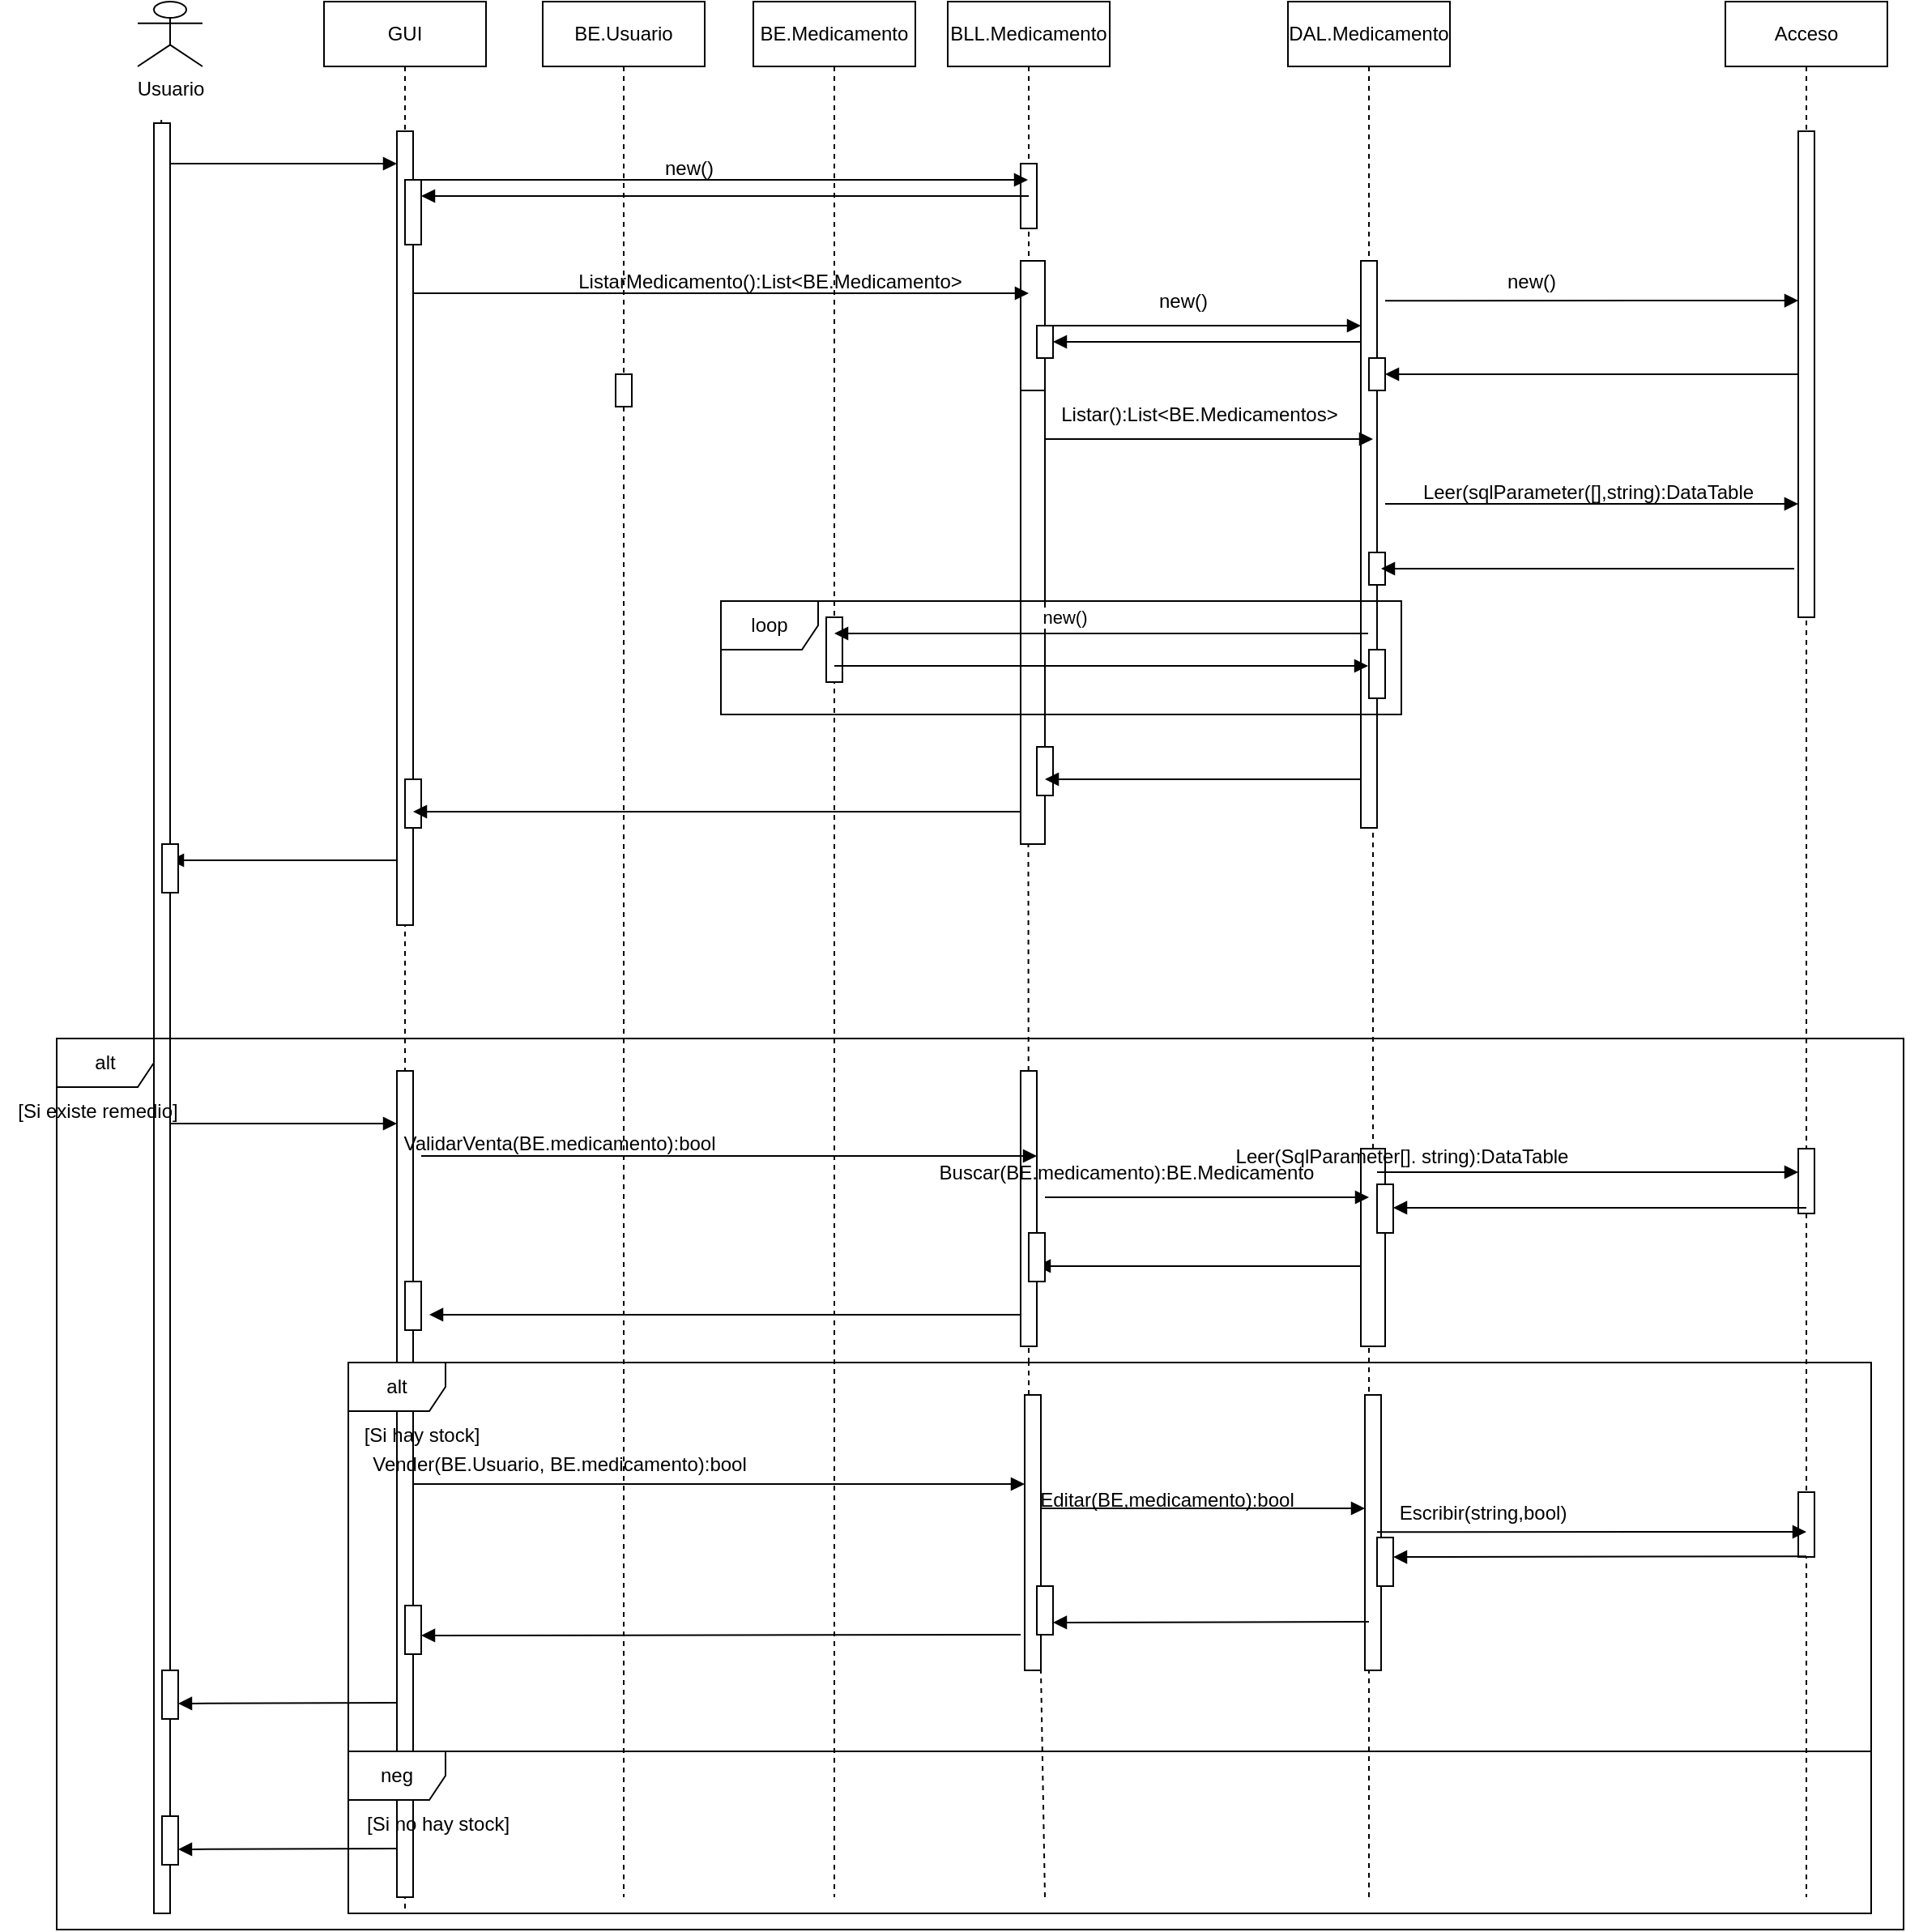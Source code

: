 <mxfile version="21.5.1" type="github">
  <diagram name="Page-1" id="2YBvvXClWsGukQMizWep">
    <mxGraphModel dx="1120" dy="522" grid="1" gridSize="10" guides="1" tooltips="1" connect="1" arrows="1" fold="1" page="1" pageScale="1" pageWidth="850" pageHeight="1100" math="0" shadow="0">
      <root>
        <mxCell id="0" />
        <mxCell id="1" parent="0" />
        <mxCell id="_Lcph79OAWCB3DBtrbPI-2" value="GUI" style="shape=umlLifeline;perimeter=lifelinePerimeter;whiteSpace=wrap;html=1;container=0;dropTarget=0;collapsible=0;recursiveResize=0;outlineConnect=0;portConstraint=eastwest;newEdgeStyle={&quot;edgeStyle&quot;:&quot;elbowEdgeStyle&quot;,&quot;elbow&quot;:&quot;vertical&quot;,&quot;curved&quot;:0,&quot;rounded&quot;:0};" vertex="1" parent="1">
          <mxGeometry x="375" y="40" width="100" height="1180" as="geometry" />
        </mxCell>
        <mxCell id="_Lcph79OAWCB3DBtrbPI-3" value="" style="html=1;points=[];perimeter=orthogonalPerimeter;outlineConnect=0;targetShapes=umlLifeline;portConstraint=eastwest;newEdgeStyle={&quot;edgeStyle&quot;:&quot;elbowEdgeStyle&quot;,&quot;elbow&quot;:&quot;vertical&quot;,&quot;curved&quot;:0,&quot;rounded&quot;:0};" vertex="1" parent="_Lcph79OAWCB3DBtrbPI-2">
          <mxGeometry x="45" y="80" width="10" height="490" as="geometry" />
        </mxCell>
        <mxCell id="_Lcph79OAWCB3DBtrbPI-26" value="" style="html=1;points=[];perimeter=orthogonalPerimeter;outlineConnect=0;targetShapes=umlLifeline;portConstraint=eastwest;newEdgeStyle={&quot;edgeStyle&quot;:&quot;elbowEdgeStyle&quot;,&quot;elbow&quot;:&quot;vertical&quot;,&quot;curved&quot;:0,&quot;rounded&quot;:0};" vertex="1" parent="_Lcph79OAWCB3DBtrbPI-2">
          <mxGeometry x="50" y="110" width="10" height="40" as="geometry" />
        </mxCell>
        <mxCell id="_Lcph79OAWCB3DBtrbPI-74" value="" style="html=1;points=[];perimeter=orthogonalPerimeter;outlineConnect=0;targetShapes=umlLifeline;portConstraint=eastwest;newEdgeStyle={&quot;edgeStyle&quot;:&quot;elbowEdgeStyle&quot;,&quot;elbow&quot;:&quot;vertical&quot;,&quot;curved&quot;:0,&quot;rounded&quot;:0};" vertex="1" parent="_Lcph79OAWCB3DBtrbPI-2">
          <mxGeometry x="50" y="480" width="10" height="30" as="geometry" />
        </mxCell>
        <mxCell id="_Lcph79OAWCB3DBtrbPI-4" value="BE.Usuario" style="shape=umlLifeline;perimeter=lifelinePerimeter;whiteSpace=wrap;html=1;container=0;dropTarget=0;collapsible=0;recursiveResize=0;outlineConnect=0;portConstraint=eastwest;newEdgeStyle={&quot;edgeStyle&quot;:&quot;elbowEdgeStyle&quot;,&quot;elbow&quot;:&quot;vertical&quot;,&quot;curved&quot;:0,&quot;rounded&quot;:0};" vertex="1" parent="1">
          <mxGeometry x="510" y="40" width="100" height="1170" as="geometry" />
        </mxCell>
        <mxCell id="_Lcph79OAWCB3DBtrbPI-5" value="" style="html=1;points=[];perimeter=orthogonalPerimeter;outlineConnect=0;targetShapes=umlLifeline;portConstraint=eastwest;newEdgeStyle={&quot;edgeStyle&quot;:&quot;elbowEdgeStyle&quot;,&quot;elbow&quot;:&quot;vertical&quot;,&quot;curved&quot;:0,&quot;rounded&quot;:0};" vertex="1" parent="_Lcph79OAWCB3DBtrbPI-4">
          <mxGeometry x="45" y="230" width="10" height="20" as="geometry" />
        </mxCell>
        <mxCell id="_Lcph79OAWCB3DBtrbPI-6" value="BE.Medicamento" style="shape=umlLifeline;perimeter=lifelinePerimeter;whiteSpace=wrap;html=1;container=0;dropTarget=0;collapsible=0;recursiveResize=0;outlineConnect=0;portConstraint=eastwest;newEdgeStyle={&quot;edgeStyle&quot;:&quot;elbowEdgeStyle&quot;,&quot;elbow&quot;:&quot;vertical&quot;,&quot;curved&quot;:0,&quot;rounded&quot;:0};" vertex="1" parent="1">
          <mxGeometry x="640" y="40" width="100" height="1170" as="geometry" />
        </mxCell>
        <mxCell id="_Lcph79OAWCB3DBtrbPI-7" value="" style="html=1;points=[];perimeter=orthogonalPerimeter;outlineConnect=0;targetShapes=umlLifeline;portConstraint=eastwest;newEdgeStyle={&quot;edgeStyle&quot;:&quot;elbowEdgeStyle&quot;,&quot;elbow&quot;:&quot;vertical&quot;,&quot;curved&quot;:0,&quot;rounded&quot;:0};" vertex="1" parent="_Lcph79OAWCB3DBtrbPI-6">
          <mxGeometry x="45" y="380" width="10" height="40" as="geometry" />
        </mxCell>
        <mxCell id="_Lcph79OAWCB3DBtrbPI-8" value="BLL.Medicamento" style="shape=umlLifeline;perimeter=lifelinePerimeter;whiteSpace=wrap;html=1;container=0;dropTarget=0;collapsible=0;recursiveResize=0;outlineConnect=0;portConstraint=eastwest;newEdgeStyle={&quot;edgeStyle&quot;:&quot;elbowEdgeStyle&quot;,&quot;elbow&quot;:&quot;vertical&quot;,&quot;curved&quot;:0,&quot;rounded&quot;:0};" vertex="1" parent="1">
          <mxGeometry x="760" y="40" width="100" height="520" as="geometry" />
        </mxCell>
        <mxCell id="_Lcph79OAWCB3DBtrbPI-9" value="" style="html=1;points=[];perimeter=orthogonalPerimeter;outlineConnect=0;targetShapes=umlLifeline;portConstraint=eastwest;newEdgeStyle={&quot;edgeStyle&quot;:&quot;elbowEdgeStyle&quot;,&quot;elbow&quot;:&quot;vertical&quot;,&quot;curved&quot;:0,&quot;rounded&quot;:0};" vertex="1" parent="_Lcph79OAWCB3DBtrbPI-8">
          <mxGeometry x="45" y="100" width="10" height="40" as="geometry" />
        </mxCell>
        <mxCell id="_Lcph79OAWCB3DBtrbPI-28" value="" style="html=1;points=[];perimeter=orthogonalPerimeter;outlineConnect=0;targetShapes=umlLifeline;portConstraint=eastwest;newEdgeStyle={&quot;edgeStyle&quot;:&quot;elbowEdgeStyle&quot;,&quot;elbow&quot;:&quot;vertical&quot;,&quot;curved&quot;:0,&quot;rounded&quot;:0};" vertex="1" parent="_Lcph79OAWCB3DBtrbPI-8">
          <mxGeometry x="45" y="160" width="15" height="80" as="geometry" />
        </mxCell>
        <mxCell id="_Lcph79OAWCB3DBtrbPI-35" value="" style="html=1;points=[];perimeter=orthogonalPerimeter;outlineConnect=0;targetShapes=umlLifeline;portConstraint=eastwest;newEdgeStyle={&quot;edgeStyle&quot;:&quot;elbowEdgeStyle&quot;,&quot;elbow&quot;:&quot;vertical&quot;,&quot;curved&quot;:0,&quot;rounded&quot;:0};" vertex="1" parent="_Lcph79OAWCB3DBtrbPI-8">
          <mxGeometry x="55" y="200" width="10" height="20" as="geometry" />
        </mxCell>
        <mxCell id="_Lcph79OAWCB3DBtrbPI-41" value="" style="html=1;points=[];perimeter=orthogonalPerimeter;outlineConnect=0;targetShapes=umlLifeline;portConstraint=eastwest;newEdgeStyle={&quot;edgeStyle&quot;:&quot;elbowEdgeStyle&quot;,&quot;elbow&quot;:&quot;vertical&quot;,&quot;curved&quot;:0,&quot;rounded&quot;:0};" vertex="1" parent="_Lcph79OAWCB3DBtrbPI-8">
          <mxGeometry x="45" y="240" width="15" height="280" as="geometry" />
        </mxCell>
        <mxCell id="_Lcph79OAWCB3DBtrbPI-68" value="" style="html=1;points=[];perimeter=orthogonalPerimeter;outlineConnect=0;targetShapes=umlLifeline;portConstraint=eastwest;newEdgeStyle={&quot;edgeStyle&quot;:&quot;elbowEdgeStyle&quot;,&quot;elbow&quot;:&quot;vertical&quot;,&quot;curved&quot;:0,&quot;rounded&quot;:0};" vertex="1" parent="_Lcph79OAWCB3DBtrbPI-8">
          <mxGeometry x="55" y="460" width="10" height="30" as="geometry" />
        </mxCell>
        <mxCell id="_Lcph79OAWCB3DBtrbPI-10" value="Usuario&lt;br&gt;" style="shape=umlActor;verticalLabelPosition=bottom;verticalAlign=top;html=1;outlineConnect=0;" vertex="1" parent="1">
          <mxGeometry x="260" y="40" width="40" height="40" as="geometry" />
        </mxCell>
        <mxCell id="_Lcph79OAWCB3DBtrbPI-12" value="" style="html=1;verticalAlign=bottom;endArrow=block;edgeStyle=elbowEdgeStyle;elbow=vertical;curved=0;rounded=0;" edge="1" parent="1">
          <mxGeometry relative="1" as="geometry">
            <mxPoint x="280" y="140" as="sourcePoint" />
            <Array as="points" />
            <mxPoint x="420" y="140" as="targetPoint" />
          </mxGeometry>
        </mxCell>
        <mxCell id="_Lcph79OAWCB3DBtrbPI-19" value="" style="endArrow=none;dashed=1;html=1;rounded=0;" edge="1" parent="1">
          <mxGeometry width="50" height="50" relative="1" as="geometry">
            <mxPoint x="275" y="1100" as="sourcePoint" />
            <mxPoint x="274.58" y="110" as="targetPoint" />
          </mxGeometry>
        </mxCell>
        <mxCell id="_Lcph79OAWCB3DBtrbPI-20" value="DAL.Medicamento" style="shape=umlLifeline;perimeter=lifelinePerimeter;whiteSpace=wrap;html=1;container=0;dropTarget=0;collapsible=0;recursiveResize=0;outlineConnect=0;portConstraint=eastwest;newEdgeStyle={&quot;edgeStyle&quot;:&quot;elbowEdgeStyle&quot;,&quot;elbow&quot;:&quot;vertical&quot;,&quot;curved&quot;:0,&quot;rounded&quot;:0};" vertex="1" parent="1">
          <mxGeometry x="970" y="40" width="100" height="510" as="geometry" />
        </mxCell>
        <mxCell id="_Lcph79OAWCB3DBtrbPI-21" value="" style="html=1;points=[];perimeter=orthogonalPerimeter;outlineConnect=0;targetShapes=umlLifeline;portConstraint=eastwest;newEdgeStyle={&quot;edgeStyle&quot;:&quot;elbowEdgeStyle&quot;,&quot;elbow&quot;:&quot;vertical&quot;,&quot;curved&quot;:0,&quot;rounded&quot;:0};" vertex="1" parent="_Lcph79OAWCB3DBtrbPI-20">
          <mxGeometry x="45" y="160" width="10" height="350" as="geometry" />
        </mxCell>
        <mxCell id="_Lcph79OAWCB3DBtrbPI-50" value="" style="html=1;points=[];perimeter=orthogonalPerimeter;outlineConnect=0;targetShapes=umlLifeline;portConstraint=eastwest;newEdgeStyle={&quot;edgeStyle&quot;:&quot;elbowEdgeStyle&quot;,&quot;elbow&quot;:&quot;vertical&quot;,&quot;curved&quot;:0,&quot;rounded&quot;:0};" vertex="1" parent="_Lcph79OAWCB3DBtrbPI-20">
          <mxGeometry x="50" y="220" width="10" height="20" as="geometry" />
        </mxCell>
        <mxCell id="_Lcph79OAWCB3DBtrbPI-57" value="" style="html=1;points=[];perimeter=orthogonalPerimeter;outlineConnect=0;targetShapes=umlLifeline;portConstraint=eastwest;newEdgeStyle={&quot;edgeStyle&quot;:&quot;elbowEdgeStyle&quot;,&quot;elbow&quot;:&quot;vertical&quot;,&quot;curved&quot;:0,&quot;rounded&quot;:0};" vertex="1" parent="_Lcph79OAWCB3DBtrbPI-20">
          <mxGeometry x="50" y="340" width="10" height="20" as="geometry" />
        </mxCell>
        <mxCell id="_Lcph79OAWCB3DBtrbPI-59" value="" style="html=1;points=[];perimeter=orthogonalPerimeter;outlineConnect=0;targetShapes=umlLifeline;portConstraint=eastwest;newEdgeStyle={&quot;edgeStyle&quot;:&quot;elbowEdgeStyle&quot;,&quot;elbow&quot;:&quot;vertical&quot;,&quot;curved&quot;:0,&quot;rounded&quot;:0};" vertex="1" parent="_Lcph79OAWCB3DBtrbPI-20">
          <mxGeometry x="50" y="400" width="10" height="30" as="geometry" />
        </mxCell>
        <mxCell id="_Lcph79OAWCB3DBtrbPI-22" value="Acceso" style="shape=umlLifeline;perimeter=lifelinePerimeter;whiteSpace=wrap;html=1;container=0;dropTarget=0;collapsible=0;recursiveResize=0;outlineConnect=0;portConstraint=eastwest;newEdgeStyle={&quot;edgeStyle&quot;:&quot;elbowEdgeStyle&quot;,&quot;elbow&quot;:&quot;vertical&quot;,&quot;curved&quot;:0,&quot;rounded&quot;:0};" vertex="1" parent="1">
          <mxGeometry x="1240" y="40" width="100" height="1170" as="geometry" />
        </mxCell>
        <mxCell id="_Lcph79OAWCB3DBtrbPI-23" value="" style="html=1;points=[];perimeter=orthogonalPerimeter;outlineConnect=0;targetShapes=umlLifeline;portConstraint=eastwest;newEdgeStyle={&quot;edgeStyle&quot;:&quot;elbowEdgeStyle&quot;,&quot;elbow&quot;:&quot;vertical&quot;,&quot;curved&quot;:0,&quot;rounded&quot;:0};" vertex="1" parent="_Lcph79OAWCB3DBtrbPI-22">
          <mxGeometry x="45" y="80" width="10" height="300" as="geometry" />
        </mxCell>
        <mxCell id="_Lcph79OAWCB3DBtrbPI-130" value="" style="html=1;points=[];perimeter=orthogonalPerimeter;outlineConnect=0;targetShapes=umlLifeline;portConstraint=eastwest;newEdgeStyle={&quot;edgeStyle&quot;:&quot;elbowEdgeStyle&quot;,&quot;elbow&quot;:&quot;vertical&quot;,&quot;curved&quot;:0,&quot;rounded&quot;:0};" vertex="1" parent="_Lcph79OAWCB3DBtrbPI-22">
          <mxGeometry x="45" y="708" width="10" height="40" as="geometry" />
        </mxCell>
        <mxCell id="_Lcph79OAWCB3DBtrbPI-153" value="" style="html=1;points=[];perimeter=orthogonalPerimeter;outlineConnect=0;targetShapes=umlLifeline;portConstraint=eastwest;newEdgeStyle={&quot;edgeStyle&quot;:&quot;elbowEdgeStyle&quot;,&quot;elbow&quot;:&quot;vertical&quot;,&quot;curved&quot;:0,&quot;rounded&quot;:0};" vertex="1" parent="_Lcph79OAWCB3DBtrbPI-22">
          <mxGeometry x="45" y="920" width="10" height="40" as="geometry" />
        </mxCell>
        <mxCell id="_Lcph79OAWCB3DBtrbPI-24" value="" style="html=1;verticalAlign=bottom;endArrow=block;edgeStyle=elbowEdgeStyle;elbow=vertical;curved=0;rounded=0;" edge="1" parent="1" target="_Lcph79OAWCB3DBtrbPI-8">
          <mxGeometry relative="1" as="geometry">
            <mxPoint x="430" y="150" as="sourcePoint" />
            <Array as="points" />
            <mxPoint x="570" y="150" as="targetPoint" />
          </mxGeometry>
        </mxCell>
        <mxCell id="_Lcph79OAWCB3DBtrbPI-25" value="" style="html=1;verticalAlign=bottom;endArrow=block;edgeStyle=elbowEdgeStyle;elbow=vertical;curved=0;rounded=0;" edge="1" parent="1" target="_Lcph79OAWCB3DBtrbPI-26">
          <mxGeometry relative="1" as="geometry">
            <mxPoint x="440" y="160" as="sourcePoint" />
            <Array as="points">
              <mxPoint x="810" y="160" />
            </Array>
            <mxPoint x="440" y="160" as="targetPoint" />
          </mxGeometry>
        </mxCell>
        <mxCell id="_Lcph79OAWCB3DBtrbPI-27" value="new()" style="text;html=1;align=center;verticalAlign=middle;resizable=0;points=[];autosize=1;strokeColor=none;fillColor=none;" vertex="1" parent="1">
          <mxGeometry x="575" y="128" width="50" height="30" as="geometry" />
        </mxCell>
        <mxCell id="_Lcph79OAWCB3DBtrbPI-30" value="" style="html=1;verticalAlign=bottom;endArrow=block;edgeStyle=elbowEdgeStyle;elbow=vertical;curved=0;rounded=0;" edge="1" parent="1">
          <mxGeometry relative="1" as="geometry">
            <mxPoint x="430" y="220" as="sourcePoint" />
            <Array as="points" />
            <mxPoint x="810" y="220" as="targetPoint" />
          </mxGeometry>
        </mxCell>
        <mxCell id="_Lcph79OAWCB3DBtrbPI-31" value="ListarMedicamento():List&amp;lt;BE.Medicamento&amp;gt;" style="text;html=1;align=center;verticalAlign=middle;resizable=0;points=[];autosize=1;strokeColor=none;fillColor=none;" vertex="1" parent="1">
          <mxGeometry x="520" y="198" width="260" height="30" as="geometry" />
        </mxCell>
        <mxCell id="_Lcph79OAWCB3DBtrbPI-33" value="" style="html=1;verticalAlign=bottom;endArrow=block;edgeStyle=elbowEdgeStyle;elbow=vertical;curved=0;rounded=0;" edge="1" parent="1" source="_Lcph79OAWCB3DBtrbPI-28" target="_Lcph79OAWCB3DBtrbPI-21">
          <mxGeometry relative="1" as="geometry">
            <mxPoint x="820" y="220" as="sourcePoint" />
            <Array as="points" />
            <mxPoint x="930" y="220" as="targetPoint" />
          </mxGeometry>
        </mxCell>
        <mxCell id="_Lcph79OAWCB3DBtrbPI-34" value="new()" style="text;html=1;align=center;verticalAlign=middle;resizable=0;points=[];autosize=1;strokeColor=none;fillColor=none;" vertex="1" parent="1">
          <mxGeometry x="880" y="210" width="50" height="30" as="geometry" />
        </mxCell>
        <mxCell id="_Lcph79OAWCB3DBtrbPI-40" value="" style="html=1;verticalAlign=bottom;endArrow=block;edgeStyle=elbowEdgeStyle;elbow=vertical;curved=0;rounded=0;" edge="1" parent="1" source="_Lcph79OAWCB3DBtrbPI-21" target="_Lcph79OAWCB3DBtrbPI-35">
          <mxGeometry relative="1" as="geometry">
            <mxPoint x="910" y="250" as="sourcePoint" />
            <Array as="points">
              <mxPoint x="940" y="250" />
            </Array>
            <mxPoint x="830" y="250" as="targetPoint" />
          </mxGeometry>
        </mxCell>
        <mxCell id="_Lcph79OAWCB3DBtrbPI-45" value="" style="html=1;verticalAlign=bottom;endArrow=block;edgeStyle=elbowEdgeStyle;elbow=vertical;curved=0;rounded=0;entryX=0.5;entryY=0.765;entryDx=0;entryDy=0;entryPerimeter=0;" edge="1" parent="1">
          <mxGeometry relative="1" as="geometry">
            <mxPoint x="820" y="310" as="sourcePoint" />
            <Array as="points" />
            <mxPoint x="1022.5" y="310.05" as="targetPoint" />
          </mxGeometry>
        </mxCell>
        <mxCell id="_Lcph79OAWCB3DBtrbPI-46" value="Listar():List&amp;lt;BE.Medicamentos&amp;gt;" style="text;html=1;align=center;verticalAlign=middle;resizable=0;points=[];autosize=1;strokeColor=none;fillColor=none;" vertex="1" parent="1">
          <mxGeometry x="820" y="280" width="190" height="30" as="geometry" />
        </mxCell>
        <mxCell id="_Lcph79OAWCB3DBtrbPI-47" value="" style="html=1;verticalAlign=bottom;endArrow=block;edgeStyle=elbowEdgeStyle;elbow=vertical;curved=0;rounded=0;" edge="1" parent="1" target="_Lcph79OAWCB3DBtrbPI-23">
          <mxGeometry relative="1" as="geometry">
            <mxPoint x="1030" y="224.58" as="sourcePoint" />
            <Array as="points" />
            <mxPoint x="1225" y="224.58" as="targetPoint" />
          </mxGeometry>
        </mxCell>
        <mxCell id="_Lcph79OAWCB3DBtrbPI-48" value="new()" style="text;html=1;align=center;verticalAlign=middle;resizable=0;points=[];autosize=1;strokeColor=none;fillColor=none;" vertex="1" parent="1">
          <mxGeometry x="1095" y="198" width="50" height="30" as="geometry" />
        </mxCell>
        <mxCell id="_Lcph79OAWCB3DBtrbPI-49" value="" style="html=1;verticalAlign=bottom;endArrow=block;edgeStyle=elbowEdgeStyle;elbow=vertical;curved=0;rounded=0;" edge="1" parent="1" source="_Lcph79OAWCB3DBtrbPI-23" target="_Lcph79OAWCB3DBtrbPI-50">
          <mxGeometry relative="1" as="geometry">
            <mxPoint x="1215" y="270" as="sourcePoint" />
            <Array as="points" />
            <mxPoint x="1020" y="270" as="targetPoint" />
          </mxGeometry>
        </mxCell>
        <mxCell id="_Lcph79OAWCB3DBtrbPI-53" value="" style="endArrow=none;dashed=1;html=1;rounded=0;" edge="1" parent="1" source="_Lcph79OAWCB3DBtrbPI-125" target="_Lcph79OAWCB3DBtrbPI-21">
          <mxGeometry width="50" height="50" relative="1" as="geometry">
            <mxPoint x="1020" y="880" as="sourcePoint" />
            <mxPoint x="1019.5" y="370" as="targetPoint" />
          </mxGeometry>
        </mxCell>
        <mxCell id="_Lcph79OAWCB3DBtrbPI-54" value="" style="html=1;verticalAlign=bottom;endArrow=block;edgeStyle=elbowEdgeStyle;elbow=vertical;curved=0;rounded=0;" edge="1" parent="1">
          <mxGeometry relative="1" as="geometry">
            <mxPoint x="1030.004" y="350.048" as="sourcePoint" />
            <Array as="points" />
            <mxPoint x="1284.96" y="350" as="targetPoint" />
          </mxGeometry>
        </mxCell>
        <mxCell id="_Lcph79OAWCB3DBtrbPI-55" value="Leer(sqlParameter([],string):DataTable" style="text;html=1;align=center;verticalAlign=middle;resizable=0;points=[];autosize=1;strokeColor=none;fillColor=none;" vertex="1" parent="1">
          <mxGeometry x="1040" y="328" width="230" height="30" as="geometry" />
        </mxCell>
        <mxCell id="_Lcph79OAWCB3DBtrbPI-56" value="" style="html=1;verticalAlign=bottom;endArrow=block;edgeStyle=elbowEdgeStyle;elbow=vertical;curved=0;rounded=0;" edge="1" parent="1">
          <mxGeometry relative="1" as="geometry">
            <mxPoint x="1282.5" y="390" as="sourcePoint" />
            <Array as="points" />
            <mxPoint x="1027.5" y="390" as="targetPoint" />
          </mxGeometry>
        </mxCell>
        <mxCell id="_Lcph79OAWCB3DBtrbPI-58" value="" style="html=1;verticalAlign=bottom;endArrow=block;edgeStyle=elbowEdgeStyle;elbow=vertical;curved=0;rounded=0;" edge="1" parent="1" source="_Lcph79OAWCB3DBtrbPI-20" target="_Lcph79OAWCB3DBtrbPI-6">
          <mxGeometry relative="1" as="geometry">
            <mxPoint x="990" y="430" as="sourcePoint" />
            <Array as="points">
              <mxPoint x="915" y="430" />
            </Array>
            <mxPoint x="800" y="430" as="targetPoint" />
          </mxGeometry>
        </mxCell>
        <mxCell id="_Lcph79OAWCB3DBtrbPI-66" value="new()" style="edgeLabel;html=1;align=center;verticalAlign=middle;resizable=0;points=[];" vertex="1" connectable="0" parent="_Lcph79OAWCB3DBtrbPI-58">
          <mxGeometry x="0.136" y="-3" relative="1" as="geometry">
            <mxPoint x="-1" y="-7" as="offset" />
          </mxGeometry>
        </mxCell>
        <mxCell id="_Lcph79OAWCB3DBtrbPI-60" value="" style="html=1;verticalAlign=bottom;endArrow=block;edgeStyle=elbowEdgeStyle;elbow=vertical;curved=0;rounded=0;exitX=0.5;exitY=0.75;exitDx=0;exitDy=0;exitPerimeter=0;" edge="1" parent="1" source="_Lcph79OAWCB3DBtrbPI-7" target="_Lcph79OAWCB3DBtrbPI-20">
          <mxGeometry relative="1" as="geometry">
            <mxPoint x="700" y="450" as="sourcePoint" />
            <Array as="points" />
            <mxPoint x="895" y="450" as="targetPoint" />
          </mxGeometry>
        </mxCell>
        <mxCell id="_Lcph79OAWCB3DBtrbPI-65" value="loop" style="shape=umlFrame;whiteSpace=wrap;html=1;pointerEvents=0;" vertex="1" parent="1">
          <mxGeometry x="620" y="410" width="420" height="70" as="geometry" />
        </mxCell>
        <mxCell id="_Lcph79OAWCB3DBtrbPI-67" value="" style="endArrow=none;dashed=1;html=1;rounded=0;" edge="1" parent="1">
          <mxGeometry width="50" height="50" relative="1" as="geometry">
            <mxPoint x="810" y="880" as="sourcePoint" />
            <mxPoint x="809.74" y="560" as="targetPoint" />
          </mxGeometry>
        </mxCell>
        <mxCell id="_Lcph79OAWCB3DBtrbPI-71" value="" style="html=1;verticalAlign=bottom;endArrow=block;edgeStyle=elbowEdgeStyle;elbow=vertical;curved=0;rounded=0;" edge="1" parent="1" source="_Lcph79OAWCB3DBtrbPI-21">
          <mxGeometry relative="1" as="geometry">
            <mxPoint x="1010" y="520" as="sourcePoint" />
            <Array as="points">
              <mxPoint x="935" y="520" />
            </Array>
            <mxPoint x="820" y="520" as="targetPoint" />
          </mxGeometry>
        </mxCell>
        <mxCell id="_Lcph79OAWCB3DBtrbPI-73" value="" style="html=1;verticalAlign=bottom;endArrow=block;edgeStyle=elbowEdgeStyle;elbow=vertical;curved=0;rounded=0;" edge="1" parent="1" source="_Lcph79OAWCB3DBtrbPI-41" target="_Lcph79OAWCB3DBtrbPI-3">
          <mxGeometry relative="1" as="geometry">
            <mxPoint x="795" y="540" as="sourcePoint" />
            <Array as="points">
              <mxPoint x="715" y="540" />
            </Array>
            <mxPoint x="600" y="540" as="targetPoint" />
          </mxGeometry>
        </mxCell>
        <mxCell id="_Lcph79OAWCB3DBtrbPI-75" value="" style="html=1;points=[];perimeter=orthogonalPerimeter;outlineConnect=0;targetShapes=umlLifeline;portConstraint=eastwest;newEdgeStyle={&quot;edgeStyle&quot;:&quot;elbowEdgeStyle&quot;,&quot;elbow&quot;:&quot;vertical&quot;,&quot;curved&quot;:0,&quot;rounded&quot;:0};" vertex="1" parent="1">
          <mxGeometry x="270" y="115" width="10" height="1105" as="geometry" />
        </mxCell>
        <mxCell id="_Lcph79OAWCB3DBtrbPI-76" value="" style="html=1;verticalAlign=bottom;endArrow=block;edgeStyle=elbowEdgeStyle;elbow=vertical;curved=0;rounded=0;" edge="1" parent="1" source="_Lcph79OAWCB3DBtrbPI-3">
          <mxGeometry relative="1" as="geometry">
            <mxPoint x="370" y="570" as="sourcePoint" />
            <Array as="points">
              <mxPoint x="385" y="570" />
            </Array>
            <mxPoint x="280" y="570" as="targetPoint" />
          </mxGeometry>
        </mxCell>
        <mxCell id="_Lcph79OAWCB3DBtrbPI-77" value="" style="html=1;points=[];perimeter=orthogonalPerimeter;outlineConnect=0;targetShapes=umlLifeline;portConstraint=eastwest;newEdgeStyle={&quot;edgeStyle&quot;:&quot;elbowEdgeStyle&quot;,&quot;elbow&quot;:&quot;vertical&quot;,&quot;curved&quot;:0,&quot;rounded&quot;:0};" vertex="1" parent="1">
          <mxGeometry x="275" y="560" width="10" height="30" as="geometry" />
        </mxCell>
        <mxCell id="_Lcph79OAWCB3DBtrbPI-118" value="alt" style="shape=umlFrame;whiteSpace=wrap;html=1;pointerEvents=0;" vertex="1" parent="1">
          <mxGeometry x="210" y="680" width="1140" height="550" as="geometry" />
        </mxCell>
        <mxCell id="_Lcph79OAWCB3DBtrbPI-119" value="[Si existe remedio]" style="text;html=1;align=center;verticalAlign=middle;resizable=0;points=[];autosize=1;strokeColor=none;fillColor=none;" vertex="1" parent="1">
          <mxGeometry x="175" y="710" width="120" height="30" as="geometry" />
        </mxCell>
        <mxCell id="_Lcph79OAWCB3DBtrbPI-120" value="" style="html=1;points=[];perimeter=orthogonalPerimeter;outlineConnect=0;targetShapes=umlLifeline;portConstraint=eastwest;newEdgeStyle={&quot;edgeStyle&quot;:&quot;elbowEdgeStyle&quot;,&quot;elbow&quot;:&quot;vertical&quot;,&quot;curved&quot;:0,&quot;rounded&quot;:0};" vertex="1" parent="1">
          <mxGeometry x="420" y="700" width="10" height="510" as="geometry" />
        </mxCell>
        <mxCell id="_Lcph79OAWCB3DBtrbPI-121" value="" style="html=1;points=[];perimeter=orthogonalPerimeter;outlineConnect=0;targetShapes=umlLifeline;portConstraint=eastwest;newEdgeStyle={&quot;edgeStyle&quot;:&quot;elbowEdgeStyle&quot;,&quot;elbow&quot;:&quot;vertical&quot;,&quot;curved&quot;:0,&quot;rounded&quot;:0};" vertex="1" parent="1">
          <mxGeometry x="805" y="700" width="10" height="170" as="geometry" />
        </mxCell>
        <mxCell id="_Lcph79OAWCB3DBtrbPI-123" value="" style="html=1;verticalAlign=bottom;endArrow=block;edgeStyle=elbowEdgeStyle;elbow=vertical;curved=0;rounded=0;" edge="1" parent="1">
          <mxGeometry relative="1" as="geometry">
            <mxPoint x="435" y="752.47" as="sourcePoint" />
            <Array as="points" />
            <mxPoint x="815" y="752.47" as="targetPoint" />
          </mxGeometry>
        </mxCell>
        <mxCell id="_Lcph79OAWCB3DBtrbPI-124" value="ValidarVenta(BE.medicamento):bool" style="text;html=1;align=center;verticalAlign=middle;resizable=0;points=[];autosize=1;strokeColor=none;fillColor=none;" vertex="1" parent="1">
          <mxGeometry x="410" y="730" width="220" height="30" as="geometry" />
        </mxCell>
        <mxCell id="_Lcph79OAWCB3DBtrbPI-126" value="" style="endArrow=none;dashed=1;html=1;rounded=0;" edge="1" parent="1">
          <mxGeometry width="50" height="50" relative="1" as="geometry">
            <mxPoint x="1020" y="1210" as="sourcePoint" />
            <mxPoint x="1020" y="820" as="targetPoint" />
          </mxGeometry>
        </mxCell>
        <mxCell id="_Lcph79OAWCB3DBtrbPI-125" value="" style="html=1;points=[];perimeter=orthogonalPerimeter;outlineConnect=0;targetShapes=umlLifeline;portConstraint=eastwest;newEdgeStyle={&quot;edgeStyle&quot;:&quot;elbowEdgeStyle&quot;,&quot;elbow&quot;:&quot;vertical&quot;,&quot;curved&quot;:0,&quot;rounded&quot;:0};" vertex="1" parent="1">
          <mxGeometry x="1015" y="748" width="15" height="122" as="geometry" />
        </mxCell>
        <mxCell id="_Lcph79OAWCB3DBtrbPI-127" value="" style="html=1;verticalAlign=bottom;endArrow=block;edgeStyle=elbowEdgeStyle;elbow=vertical;curved=0;rounded=0;" edge="1" parent="1">
          <mxGeometry relative="1" as="geometry">
            <mxPoint x="820" y="778.001" as="sourcePoint" />
            <Array as="points" />
            <mxPoint x="1020" y="778.001" as="targetPoint" />
          </mxGeometry>
        </mxCell>
        <mxCell id="_Lcph79OAWCB3DBtrbPI-128" value="Buscar(BE.medicamento):BE.Medicamento" style="text;html=1;align=center;verticalAlign=middle;resizable=0;points=[];autosize=1;strokeColor=none;fillColor=none;" vertex="1" parent="1">
          <mxGeometry x="745" y="748" width="250" height="30" as="geometry" />
        </mxCell>
        <mxCell id="_Lcph79OAWCB3DBtrbPI-129" value="" style="html=1;verticalAlign=bottom;endArrow=block;edgeStyle=elbowEdgeStyle;elbow=vertical;curved=0;rounded=0;" edge="1" parent="1" target="_Lcph79OAWCB3DBtrbPI-130">
          <mxGeometry relative="1" as="geometry">
            <mxPoint x="1025" y="762.47" as="sourcePoint" />
            <Array as="points" />
            <mxPoint x="1225" y="762.47" as="targetPoint" />
          </mxGeometry>
        </mxCell>
        <mxCell id="_Lcph79OAWCB3DBtrbPI-131" value="Leer(SqlParameter[]. string):DataTable" style="text;html=1;align=center;verticalAlign=middle;resizable=0;points=[];autosize=1;strokeColor=none;fillColor=none;" vertex="1" parent="1">
          <mxGeometry x="925" y="738" width="230" height="30" as="geometry" />
        </mxCell>
        <mxCell id="_Lcph79OAWCB3DBtrbPI-132" value="" style="html=1;points=[];perimeter=orthogonalPerimeter;outlineConnect=0;targetShapes=umlLifeline;portConstraint=eastwest;newEdgeStyle={&quot;edgeStyle&quot;:&quot;elbowEdgeStyle&quot;,&quot;elbow&quot;:&quot;vertical&quot;,&quot;curved&quot;:0,&quot;rounded&quot;:0};" vertex="1" parent="1">
          <mxGeometry x="1025" y="770" width="10" height="30" as="geometry" />
        </mxCell>
        <mxCell id="_Lcph79OAWCB3DBtrbPI-133" value="" style="html=1;verticalAlign=bottom;endArrow=block;edgeStyle=elbowEdgeStyle;elbow=vertical;curved=0;rounded=0;exitX=0.5;exitY=0.912;exitDx=0;exitDy=0;exitPerimeter=0;" edge="1" parent="1" source="_Lcph79OAWCB3DBtrbPI-130" target="_Lcph79OAWCB3DBtrbPI-132">
          <mxGeometry relative="1" as="geometry">
            <mxPoint x="1265" y="784.47" as="sourcePoint" />
            <Array as="points">
              <mxPoint x="1185" y="784.47" />
            </Array>
            <mxPoint x="1070" y="784.47" as="targetPoint" />
          </mxGeometry>
        </mxCell>
        <mxCell id="_Lcph79OAWCB3DBtrbPI-134" value="" style="html=1;verticalAlign=bottom;endArrow=block;edgeStyle=elbowEdgeStyle;elbow=vertical;curved=0;rounded=0;" edge="1" parent="1" source="_Lcph79OAWCB3DBtrbPI-125" target="_Lcph79OAWCB3DBtrbPI-121">
          <mxGeometry relative="1" as="geometry">
            <mxPoint x="1010" y="820" as="sourcePoint" />
            <Array as="points">
              <mxPoint x="955" y="820.47" />
            </Array>
            <mxPoint x="820" y="820" as="targetPoint" />
          </mxGeometry>
        </mxCell>
        <mxCell id="_Lcph79OAWCB3DBtrbPI-135" value="" style="html=1;points=[];perimeter=orthogonalPerimeter;outlineConnect=0;targetShapes=umlLifeline;portConstraint=eastwest;newEdgeStyle={&quot;edgeStyle&quot;:&quot;elbowEdgeStyle&quot;,&quot;elbow&quot;:&quot;vertical&quot;,&quot;curved&quot;:0,&quot;rounded&quot;:0};" vertex="1" parent="1">
          <mxGeometry x="810" y="800" width="10" height="30" as="geometry" />
        </mxCell>
        <mxCell id="_Lcph79OAWCB3DBtrbPI-136" value="" style="html=1;points=[];perimeter=orthogonalPerimeter;outlineConnect=0;targetShapes=umlLifeline;portConstraint=eastwest;newEdgeStyle={&quot;edgeStyle&quot;:&quot;elbowEdgeStyle&quot;,&quot;elbow&quot;:&quot;vertical&quot;,&quot;curved&quot;:0,&quot;rounded&quot;:0};" vertex="1" parent="1">
          <mxGeometry x="425" y="830" width="10" height="30" as="geometry" />
        </mxCell>
        <mxCell id="_Lcph79OAWCB3DBtrbPI-138" value="" style="html=1;verticalAlign=bottom;endArrow=block;edgeStyle=elbowEdgeStyle;elbow=vertical;curved=0;rounded=0;entryX=1.5;entryY=0.667;entryDx=0;entryDy=0;entryPerimeter=0;" edge="1" parent="1" source="_Lcph79OAWCB3DBtrbPI-121" target="_Lcph79OAWCB3DBtrbPI-136">
          <mxGeometry relative="1" as="geometry">
            <mxPoint x="690" y="850" as="sourcePoint" />
            <Array as="points">
              <mxPoint x="630" y="850.47" />
            </Array>
            <mxPoint x="490" y="850" as="targetPoint" />
          </mxGeometry>
        </mxCell>
        <mxCell id="_Lcph79OAWCB3DBtrbPI-139" value="alt" style="shape=umlFrame;whiteSpace=wrap;html=1;pointerEvents=0;" vertex="1" parent="1">
          <mxGeometry x="390" y="880" width="940" height="240" as="geometry" />
        </mxCell>
        <mxCell id="_Lcph79OAWCB3DBtrbPI-140" value="" style="html=1;verticalAlign=bottom;endArrow=block;edgeStyle=elbowEdgeStyle;elbow=vertical;curved=0;rounded=0;" edge="1" parent="1">
          <mxGeometry relative="1" as="geometry">
            <mxPoint x="280" y="732.53" as="sourcePoint" />
            <Array as="points" />
            <mxPoint x="420" y="732.53" as="targetPoint" />
          </mxGeometry>
        </mxCell>
        <mxCell id="_Lcph79OAWCB3DBtrbPI-142" value="[Si hay stock]" style="text;html=1;align=center;verticalAlign=middle;resizable=0;points=[];autosize=1;strokeColor=none;fillColor=none;" vertex="1" parent="1">
          <mxGeometry x="390" y="910" width="90" height="30" as="geometry" />
        </mxCell>
        <mxCell id="_Lcph79OAWCB3DBtrbPI-143" value="" style="endArrow=none;dashed=1;html=1;rounded=0;" edge="1" parent="1" source="_Lcph79OAWCB3DBtrbPI-145">
          <mxGeometry width="50" height="50" relative="1" as="geometry">
            <mxPoint x="810" y="1440" as="sourcePoint" />
            <mxPoint x="810" y="880" as="targetPoint" />
          </mxGeometry>
        </mxCell>
        <mxCell id="_Lcph79OAWCB3DBtrbPI-144" value="" style="html=1;verticalAlign=bottom;endArrow=block;edgeStyle=elbowEdgeStyle;elbow=vertical;curved=0;rounded=0;" edge="1" parent="1" source="_Lcph79OAWCB3DBtrbPI-120" target="_Lcph79OAWCB3DBtrbPI-145">
          <mxGeometry relative="1" as="geometry">
            <mxPoint x="450" y="954.581" as="sourcePoint" />
            <Array as="points">
              <mxPoint x="740" y="955" />
            </Array>
            <mxPoint x="650" y="954.581" as="targetPoint" />
          </mxGeometry>
        </mxCell>
        <mxCell id="_Lcph79OAWCB3DBtrbPI-146" value="" style="endArrow=none;dashed=1;html=1;rounded=0;" edge="1" parent="1" target="_Lcph79OAWCB3DBtrbPI-145">
          <mxGeometry width="50" height="50" relative="1" as="geometry">
            <mxPoint x="820" y="1210" as="sourcePoint" />
            <mxPoint x="810" y="880" as="targetPoint" />
          </mxGeometry>
        </mxCell>
        <mxCell id="_Lcph79OAWCB3DBtrbPI-145" value="" style="html=1;points=[];perimeter=orthogonalPerimeter;outlineConnect=0;targetShapes=umlLifeline;portConstraint=eastwest;newEdgeStyle={&quot;edgeStyle&quot;:&quot;elbowEdgeStyle&quot;,&quot;elbow&quot;:&quot;vertical&quot;,&quot;curved&quot;:0,&quot;rounded&quot;:0};" vertex="1" parent="1">
          <mxGeometry x="807.5" y="900" width="10" height="170" as="geometry" />
        </mxCell>
        <mxCell id="_Lcph79OAWCB3DBtrbPI-147" value="Vender(BE.Usuario, BE.medicamento):bool" style="text;html=1;align=center;verticalAlign=middle;resizable=0;points=[];autosize=1;strokeColor=none;fillColor=none;" vertex="1" parent="1">
          <mxGeometry x="395" y="928" width="250" height="30" as="geometry" />
        </mxCell>
        <mxCell id="_Lcph79OAWCB3DBtrbPI-148" value="" style="html=1;points=[];perimeter=orthogonalPerimeter;outlineConnect=0;targetShapes=umlLifeline;portConstraint=eastwest;newEdgeStyle={&quot;edgeStyle&quot;:&quot;elbowEdgeStyle&quot;,&quot;elbow&quot;:&quot;vertical&quot;,&quot;curved&quot;:0,&quot;rounded&quot;:0};" vertex="1" parent="1">
          <mxGeometry x="1017.5" y="900" width="10" height="170" as="geometry" />
        </mxCell>
        <mxCell id="_Lcph79OAWCB3DBtrbPI-149" value="" style="html=1;verticalAlign=bottom;endArrow=block;edgeStyle=elbowEdgeStyle;elbow=vertical;curved=0;rounded=0;" edge="1" parent="1" source="_Lcph79OAWCB3DBtrbPI-145">
          <mxGeometry relative="1" as="geometry">
            <mxPoint x="855" y="970.048" as="sourcePoint" />
            <Array as="points" />
            <mxPoint x="1017.5" y="970" as="targetPoint" />
          </mxGeometry>
        </mxCell>
        <mxCell id="_Lcph79OAWCB3DBtrbPI-150" value="Editar(BE,medicamento):bool" style="text;html=1;align=center;verticalAlign=middle;resizable=0;points=[];autosize=1;strokeColor=none;fillColor=none;" vertex="1" parent="1">
          <mxGeometry x="805" y="950" width="180" height="30" as="geometry" />
        </mxCell>
        <mxCell id="_Lcph79OAWCB3DBtrbPI-152" value="" style="html=1;verticalAlign=bottom;endArrow=block;edgeStyle=elbowEdgeStyle;elbow=vertical;curved=0;rounded=0;entryX=0.5;entryY=0.614;entryDx=0;entryDy=0;entryPerimeter=0;" edge="1" parent="1" target="_Lcph79OAWCB3DBtrbPI-153">
          <mxGeometry relative="1" as="geometry">
            <mxPoint x="1025" y="984.58" as="sourcePoint" />
            <Array as="points" />
            <mxPoint x="1224.5" y="984.58" as="targetPoint" />
          </mxGeometry>
        </mxCell>
        <mxCell id="_Lcph79OAWCB3DBtrbPI-154" value="Escribir(string,bool)" style="text;html=1;align=center;verticalAlign=middle;resizable=0;points=[];autosize=1;strokeColor=none;fillColor=none;" vertex="1" parent="1">
          <mxGeometry x="1025" y="958" width="130" height="30" as="geometry" />
        </mxCell>
        <mxCell id="_Lcph79OAWCB3DBtrbPI-155" value="" style="html=1;verticalAlign=bottom;endArrow=block;edgeStyle=elbowEdgeStyle;elbow=vertical;curved=0;rounded=0;exitX=0.5;exitY=0.912;exitDx=0;exitDy=0;exitPerimeter=0;" edge="1" parent="1" target="_Lcph79OAWCB3DBtrbPI-156">
          <mxGeometry relative="1" as="geometry">
            <mxPoint x="1290" y="999.58" as="sourcePoint" />
            <Array as="points">
              <mxPoint x="1185" y="1000.05" />
            </Array>
            <mxPoint x="1035" y="999.58" as="targetPoint" />
          </mxGeometry>
        </mxCell>
        <mxCell id="_Lcph79OAWCB3DBtrbPI-156" value="" style="html=1;points=[];perimeter=orthogonalPerimeter;outlineConnect=0;targetShapes=umlLifeline;portConstraint=eastwest;newEdgeStyle={&quot;edgeStyle&quot;:&quot;elbowEdgeStyle&quot;,&quot;elbow&quot;:&quot;vertical&quot;,&quot;curved&quot;:0,&quot;rounded&quot;:0};" vertex="1" parent="1">
          <mxGeometry x="1025" y="988" width="10" height="30" as="geometry" />
        </mxCell>
        <mxCell id="_Lcph79OAWCB3DBtrbPI-157" value="" style="html=1;verticalAlign=bottom;endArrow=block;edgeStyle=elbowEdgeStyle;elbow=vertical;curved=0;rounded=0;" edge="1" parent="1" source="_Lcph79OAWCB3DBtrbPI-158">
          <mxGeometry relative="1" as="geometry">
            <mxPoint x="1020" y="1040" as="sourcePoint" />
            <Array as="points" />
            <mxPoint x="815" y="1040.42" as="targetPoint" />
          </mxGeometry>
        </mxCell>
        <mxCell id="_Lcph79OAWCB3DBtrbPI-159" value="" style="html=1;verticalAlign=bottom;endArrow=block;edgeStyle=elbowEdgeStyle;elbow=vertical;curved=0;rounded=0;" edge="1" parent="1" target="_Lcph79OAWCB3DBtrbPI-158">
          <mxGeometry relative="1" as="geometry">
            <mxPoint x="1020" y="1040" as="sourcePoint" />
            <Array as="points">
              <mxPoint x="965" y="1040.47" />
            </Array>
            <mxPoint x="815" y="1040.42" as="targetPoint" />
          </mxGeometry>
        </mxCell>
        <mxCell id="_Lcph79OAWCB3DBtrbPI-158" value="" style="html=1;points=[];perimeter=orthogonalPerimeter;outlineConnect=0;targetShapes=umlLifeline;portConstraint=eastwest;newEdgeStyle={&quot;edgeStyle&quot;:&quot;elbowEdgeStyle&quot;,&quot;elbow&quot;:&quot;vertical&quot;,&quot;curved&quot;:0,&quot;rounded&quot;:0};" vertex="1" parent="1">
          <mxGeometry x="815" y="1018" width="10" height="30" as="geometry" />
        </mxCell>
        <mxCell id="_Lcph79OAWCB3DBtrbPI-162" value="" style="html=1;verticalAlign=bottom;endArrow=block;edgeStyle=elbowEdgeStyle;elbow=vertical;curved=0;rounded=0;" edge="1" parent="1" target="_Lcph79OAWCB3DBtrbPI-161">
          <mxGeometry relative="1" as="geometry">
            <mxPoint x="805" y="1048" as="sourcePoint" />
            <Array as="points">
              <mxPoint x="750" y="1048.47" />
            </Array>
            <mxPoint x="430" y="1048" as="targetPoint" />
          </mxGeometry>
        </mxCell>
        <mxCell id="_Lcph79OAWCB3DBtrbPI-161" value="" style="html=1;points=[];perimeter=orthogonalPerimeter;outlineConnect=0;targetShapes=umlLifeline;portConstraint=eastwest;newEdgeStyle={&quot;edgeStyle&quot;:&quot;elbowEdgeStyle&quot;,&quot;elbow&quot;:&quot;vertical&quot;,&quot;curved&quot;:0,&quot;rounded&quot;:0};" vertex="1" parent="1">
          <mxGeometry x="425" y="1030" width="10" height="30" as="geometry" />
        </mxCell>
        <mxCell id="_Lcph79OAWCB3DBtrbPI-165" value="" style="html=1;verticalAlign=bottom;endArrow=block;edgeStyle=elbowEdgeStyle;elbow=vertical;curved=0;rounded=0;" edge="1" parent="1" target="_Lcph79OAWCB3DBtrbPI-164">
          <mxGeometry relative="1" as="geometry">
            <mxPoint x="420" y="1090" as="sourcePoint" />
            <Array as="points">
              <mxPoint x="625" y="1090.47" />
            </Array>
            <mxPoint x="280" y="1090" as="targetPoint" />
          </mxGeometry>
        </mxCell>
        <mxCell id="_Lcph79OAWCB3DBtrbPI-164" value="" style="html=1;points=[];perimeter=orthogonalPerimeter;outlineConnect=0;targetShapes=umlLifeline;portConstraint=eastwest;newEdgeStyle={&quot;edgeStyle&quot;:&quot;elbowEdgeStyle&quot;,&quot;elbow&quot;:&quot;vertical&quot;,&quot;curved&quot;:0,&quot;rounded&quot;:0};" vertex="1" parent="1">
          <mxGeometry x="275" y="1070" width="10" height="30" as="geometry" />
        </mxCell>
        <mxCell id="_Lcph79OAWCB3DBtrbPI-168" value="neg" style="shape=umlFrame;whiteSpace=wrap;html=1;pointerEvents=0;" vertex="1" parent="1">
          <mxGeometry x="390" y="1120" width="940" height="100" as="geometry" />
        </mxCell>
        <mxCell id="_Lcph79OAWCB3DBtrbPI-169" value="[Si no hay stock]" style="text;html=1;align=center;verticalAlign=middle;resizable=0;points=[];autosize=1;strokeColor=none;fillColor=none;" vertex="1" parent="1">
          <mxGeometry x="390" y="1150" width="110" height="30" as="geometry" />
        </mxCell>
        <mxCell id="_Lcph79OAWCB3DBtrbPI-170" value="" style="html=1;points=[];perimeter=orthogonalPerimeter;outlineConnect=0;targetShapes=umlLifeline;portConstraint=eastwest;newEdgeStyle={&quot;edgeStyle&quot;:&quot;elbowEdgeStyle&quot;,&quot;elbow&quot;:&quot;vertical&quot;,&quot;curved&quot;:0,&quot;rounded&quot;:0};" vertex="1" parent="1">
          <mxGeometry x="275" y="1160" width="10" height="30" as="geometry" />
        </mxCell>
        <mxCell id="_Lcph79OAWCB3DBtrbPI-171" value="" style="html=1;verticalAlign=bottom;endArrow=block;edgeStyle=elbowEdgeStyle;elbow=vertical;curved=0;rounded=0;" edge="1" parent="1">
          <mxGeometry relative="1" as="geometry">
            <mxPoint x="420" y="1180" as="sourcePoint" />
            <Array as="points">
              <mxPoint x="625" y="1180.47" />
            </Array>
            <mxPoint x="285" y="1180" as="targetPoint" />
          </mxGeometry>
        </mxCell>
      </root>
    </mxGraphModel>
  </diagram>
</mxfile>
